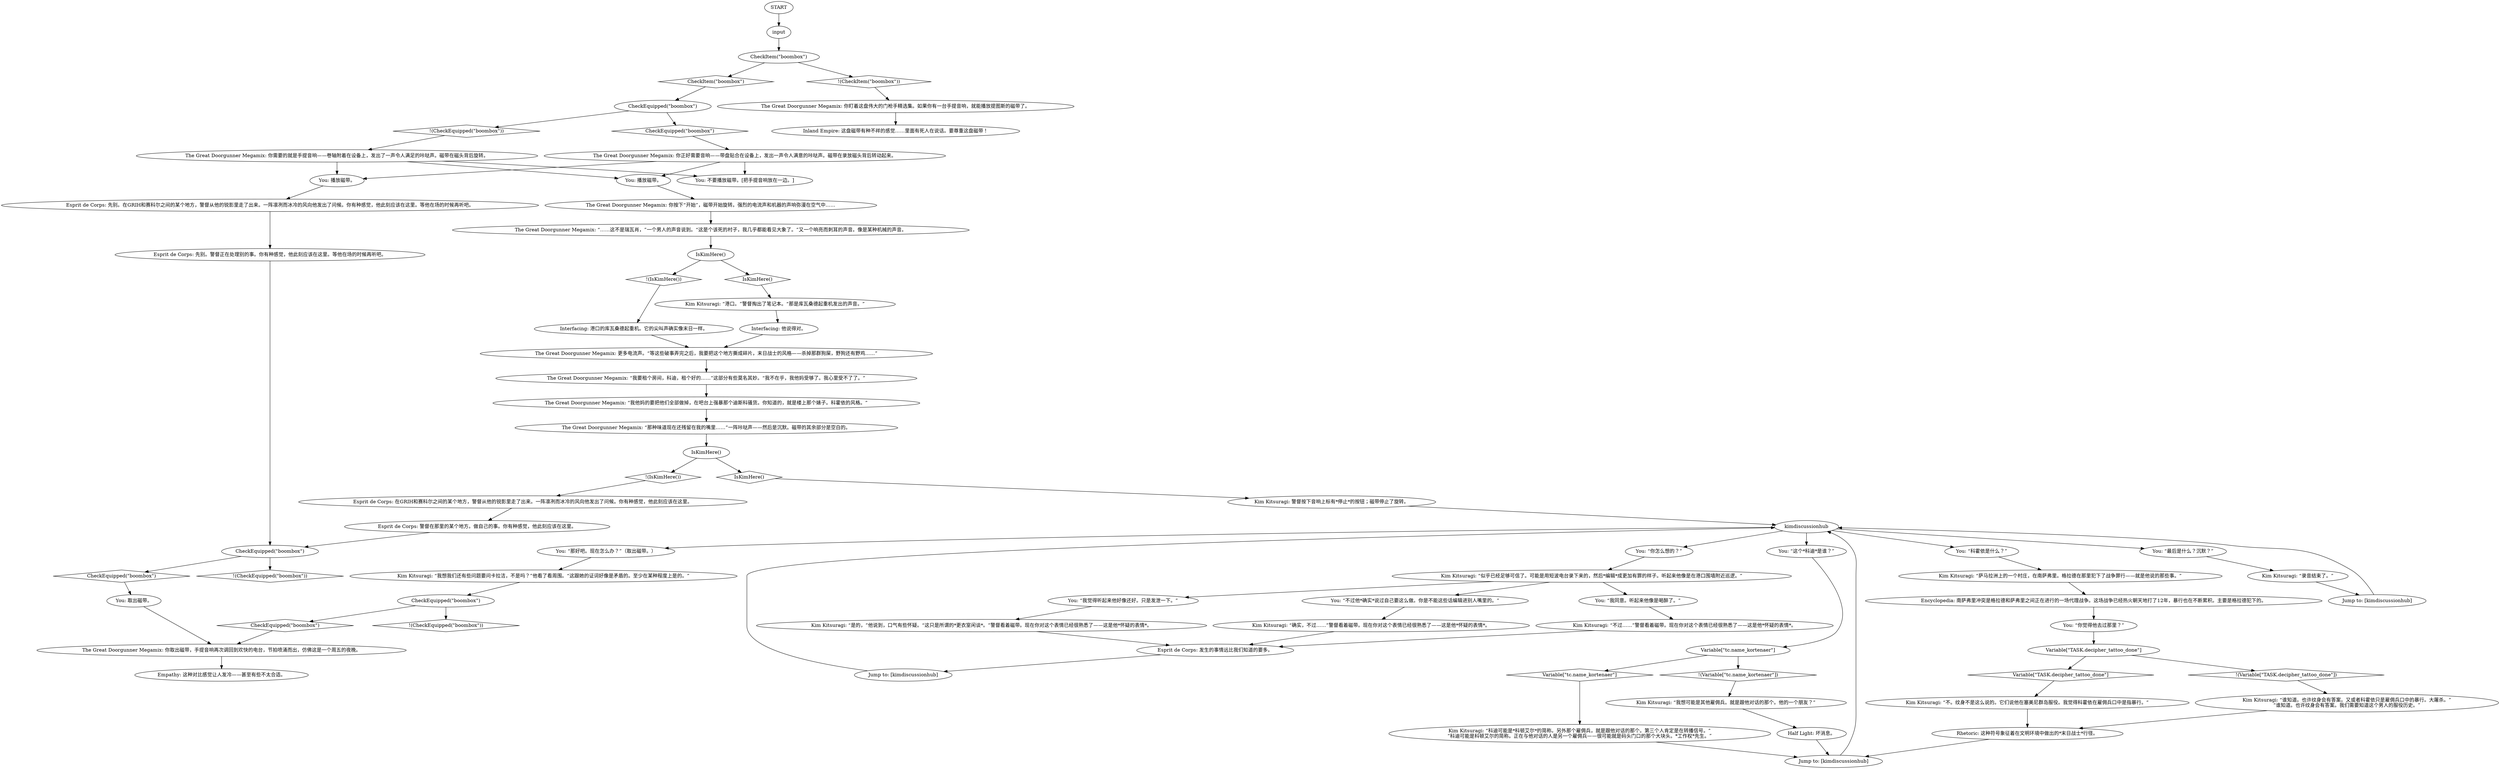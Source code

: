 # INVENTORY / LELY TAPE
# tape now interactable in inventory, if you have the boombox. Lely-Kortenaer banter for interrogate Klaasje sequence
# ==================================================
digraph G {
	  0 [label="START"];
	  1 [label="input"];
	  2 [label="Kim Kitsuragi: “不。纹身不是这么说的。它们说他在塞美尼群岛服役。我觉得科霍依在雇佣兵口中是指暴行。”"];
	  3 [label="Jump to: [kimdiscussionhub]"];
	  4 [label="The Great Doorgunner Megamix: 你取出磁带，手提音响再次调回到欢快的电台，节拍喷涌而出，仿佛这是一个周五的夜晚。"];
	  5 [label="The Great Doorgunner Megamix: 更多电流声。“等这些破事弄完之后，我要把这个地方撕成碎片，末日战士的风格——杀掉那群狗屎，野狗还有野鸡……”"];
	  6 [label="Variable[\"tc.name_kortenaer\"]"];
	  7 [label="Variable[\"tc.name_kortenaer\"]", shape=diamond];
	  8 [label="!(Variable[\"tc.name_kortenaer\"])", shape=diamond];
	  9 [label="Kim Kitsuragi: “科迪可能是*科顿艾尔*的简称。另外那个雇佣兵，就是跟他对话的那个。第三个人肯定是在转播信号。”\n“科迪可能是科顿艾尔的简称。正在与他对话的人是另一个雇佣兵——很可能就是码头门口的那个大块头。*工作权*先生。”"];
	  10 [label="Kim Kitsuragi: “我想可能是其他雇佣兵。就是跟他对话的那个。他的一个朋友？”"];
	  11 [label="You: 播放磁带。"];
	  12 [label="Esprit de Corps: 先别。在GRIH和赛科尔之间的某个地方，警督从他的锐影里走了出来。一阵凛冽而冰冷的风向他发出了问候。你有种感觉，他此刻应该在这里。等他在场的时候再听吧。"];
	  13 [label="IsKimHere()"];
	  14 [label="IsKimHere()", shape=diamond];
	  15 [label="!(IsKimHere())", shape=diamond];
	  16 [label="Jump to: [kimdiscussionhub]"];
	  17 [label="The Great Doorgunner Megamix: “那种味道现在还残留在我的嘴里……”一阵咔哒声——然后是沉默。磁带的其余部分是空白的。"];
	  18 [label="Empathy: 这种对比感觉让人发冷——甚至有些不太合适。"];
	  19 [label="You: 不要播放磁带。[把手提音响放在一边。]"];
	  20 [label="Half Light: 坏消息。"];
	  21 [label="Variable[\"TASK.decipher_tattoo_done\"]"];
	  22 [label="Variable[\"TASK.decipher_tattoo_done\"]", shape=diamond];
	  23 [label="!(Variable[\"TASK.decipher_tattoo_done\"])", shape=diamond];
	  24 [label="Kim Kitsuragi: “我想我们还有些问题要问卡拉洁，不是吗？”他看了看周围。“这跟她的证词好像是矛盾的。至少在某种程度上是的。”"];
	  25 [label="Esprit de Corps: 警督在那里的某个地方。做自己的事。你有种感觉，他此刻应该在这里。"];
	  26 [label="You: 取出磁带。"];
	  27 [label="Kim Kitsuragi: “是的，”他说到，口气有些怀疑。“这只是所谓的*更衣室闲谈*。”警督看着磁带。现在你对这个表情已经很熟悉了——这是他*怀疑的表情*。"];
	  28 [label="Rhetoric: 这种符号象征着在文明环境中做出的*末日战士*行径。"];
	  29 [label="Kim Kitsuragi: “确实，不过……”警督看着磁带。现在你对这个表情已经很熟悉了——这是他*怀疑的表情*。"];
	  30 [label="You: “你怎么想的？”"];
	  31 [label="The Great Doorgunner Megamix: 你正好需要音响——带盘贴合在设备上，发出一声令人满意的咔哒声。磁带在录放磁头背后转动起来。"];
	  32 [label="Kim Kitsuragi: “谁知道。也许纹身会有答案。又或者科霍依只是雇佣兵口中的暴行。大屠杀。”\n“谁知道。也许纹身会有答案。我们需要知道这个男人的服役历史。”"];
	  33 [label="Esprit de Corps: 先别。警督正在处理别的事。你有种感觉，他此刻应该在这里。等他在场的时候再听吧。"];
	  34 [label="You: 播放磁带。"];
	  35 [label="You: “这个*科迪*是谁？”"];
	  36 [label="Interfacing: 港口的库瓦桑德起重机。它的尖叫声确实像末日一样。"];
	  37 [label="Interfacing: 他说得对。"];
	  38 [label="kimdiscussionhub"];
	  39 [label="The Great Doorgunner Megamix: 你按下“开始”，磁带开始旋转。强烈的电流声和机器的声响弥漫在空气中……"];
	  40 [label="Kim Kitsuragi: “港口。”警督掏出了笔记本。“那是库瓦桑德起重机发出的声音。”"];
	  41 [label="Kim Kitsuragi: “录音结束了。”"];
	  42 [label="Esprit de Corps: 在GRIH和赛科尔之间的某个地方，警督从他的锐影里走了出来。一阵凛冽而冰冷的风向他发出了问候。你有种感觉，他此刻应该在这里。"];
	  44 [label="Kim Kitsuragi: 警督按下音响上标有*停止*的按钮；磁带停止了旋转。"];
	  45 [label="You: “我同意。听起来他像是喝醉了。”"];
	  46 [label="You: “不过他*确实*说过自己要这么做。你是不能这些话编辑进别人嘴里的。”"];
	  47 [label="You: “我觉得听起来他好像还好。只是发泄一下。”"];
	  48 [label="The Great Doorgunner Megamix: “……这不是瑞瓦肖，”一个男人的声音说到。“这是个该死的村子，我几乎都能看见大象了。”又一个响亮而刺耳的声音。像是某种机械的声音。"];
	  49 [label="The Great Doorgunner Megamix: “我他妈的要把他们全部做掉，在吧台上强暴那个迪斯科骚货。你知道的，就是楼上那个婊子。科霍依的风格。”"];
	  50 [label="The Great Doorgunner Megamix: 你需要的就是手提音响——卷轴附着在设备上，发出了一声令人满足的咔哒声。磁带在磁头背后旋转。"];
	  51 [label="You: “那好吧。现在怎么办？”（取出磁带。）"];
	  52 [label="The Great Doorgunner Megamix: 你盯着这盘伟大的门枪手精选集。如果你有一台手提音响，就能播放提图斯的磁带了。"];
	  53 [label="CheckEquipped(\"boombox\")"];
	  54 [label="CheckEquipped(\"boombox\")", shape=diamond];
	  55 [label="!(CheckEquipped(\"boombox\"))", shape=diamond];
	  56 [label="Esprit de Corps: 发生的事情远比我们知道的要多。"];
	  57 [label="CheckEquipped(\"boombox\")"];
	  58 [label="CheckEquipped(\"boombox\")", shape=diamond];
	  59 [label="!(CheckEquipped(\"boombox\"))", shape=diamond];
	  60 [label="Encyclopedia: 南萨弗里冲突是格拉德和萨弗里之间正在进行的一场代理战争。这场战争已经热火朝天地打了12年，暴行也在不断累积。主要是格拉德犯下的。"];
	  61 [label="The Great Doorgunner Megamix: “我要租个房间，科迪，租个好的……”这部分有些莫名其妙。“我不在乎，我他妈受够了。我心里受不了了。”"];
	  62 [label="CheckEquipped(\"boombox\")"];
	  63 [label="CheckEquipped(\"boombox\")", shape=diamond];
	  64 [label="!(CheckEquipped(\"boombox\"))", shape=diamond];
	  65 [label="IsKimHere()"];
	  66 [label="IsKimHere()", shape=diamond];
	  67 [label="!(IsKimHere())", shape=diamond];
	  68 [label="You: “最后是什么？沉默？”"];
	  69 [label="You: “科霍依是什么？”"];
	  70 [label="Kim Kitsuragi: “萨马拉洲上的一个村庄，在南萨弗里。格拉德在那里犯下了战争罪行——就是他说的那些事。”"];
	  71 [label="CheckItem(\"boombox\")"];
	  72 [label="CheckItem(\"boombox\")", shape=diamond];
	  73 [label="!(CheckItem(\"boombox\"))", shape=diamond];
	  74 [label="Inland Empire: 这盘磁带有种不祥的感觉……里面有死人在说话。要尊重这盘磁带！"];
	  75 [label="Kim Kitsuragi: “不过……”警督看着磁带。现在你对这个表情已经很熟悉了——这是他*怀疑的表情*。"];
	  76 [label="Jump to: [kimdiscussionhub]"];
	  77 [label="You: “你觉得他去过那里？”"];
	  78 [label="Kim Kitsuragi: “似乎已经足够可信了。可能是用短波电台录下来的，然后*编辑*成更加有罪的样子。听起来他像是在港口围墙附近巡逻。”"];
	  0 -> 1
	  1 -> 71
	  2 -> 28
	  3 -> 38
	  4 -> 18
	  5 -> 61
	  6 -> 8
	  6 -> 7
	  7 -> 9
	  8 -> 10
	  9 -> 16
	  10 -> 20
	  11 -> 12
	  12 -> 33
	  13 -> 14
	  13 -> 15
	  14 -> 40
	  15 -> 36
	  16 -> 38
	  17 -> 65
	  20 -> 16
	  21 -> 22
	  21 -> 23
	  22 -> 2
	  23 -> 32
	  24 -> 57
	  25 -> 62
	  26 -> 4
	  27 -> 56
	  28 -> 16
	  29 -> 56
	  30 -> 78
	  31 -> 19
	  31 -> 34
	  31 -> 11
	  32 -> 28
	  33 -> 62
	  34 -> 39
	  35 -> 6
	  36 -> 5
	  37 -> 5
	  38 -> 35
	  38 -> 68
	  38 -> 69
	  38 -> 51
	  38 -> 30
	  39 -> 48
	  40 -> 37
	  41 -> 76
	  42 -> 25
	  44 -> 38
	  45 -> 75
	  46 -> 29
	  47 -> 27
	  48 -> 13
	  49 -> 17
	  50 -> 19
	  50 -> 34
	  50 -> 11
	  51 -> 24
	  52 -> 74
	  53 -> 54
	  53 -> 55
	  54 -> 31
	  55 -> 50
	  56 -> 3
	  57 -> 58
	  57 -> 59
	  58 -> 4
	  60 -> 77
	  61 -> 49
	  62 -> 64
	  62 -> 63
	  63 -> 26
	  65 -> 66
	  65 -> 67
	  66 -> 44
	  67 -> 42
	  68 -> 41
	  69 -> 70
	  70 -> 60
	  71 -> 72
	  71 -> 73
	  72 -> 53
	  73 -> 52
	  75 -> 56
	  76 -> 38
	  77 -> 21
	  78 -> 45
	  78 -> 46
	  78 -> 47
}

